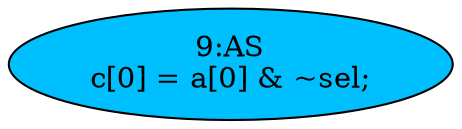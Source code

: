 strict digraph "" {
	node [label="\N"];
	"9:AS"	[ast="<pyverilog.vparser.ast.Assign object at 0x7f0043a928d0>",
		def_var="['c']",
		fillcolor=deepskyblue,
		label="9:AS
c[0] = a[0] & ~sel;",
		statements="[]",
		style=filled,
		typ=Assign,
		use_var="['a', 'sel']"];
}
